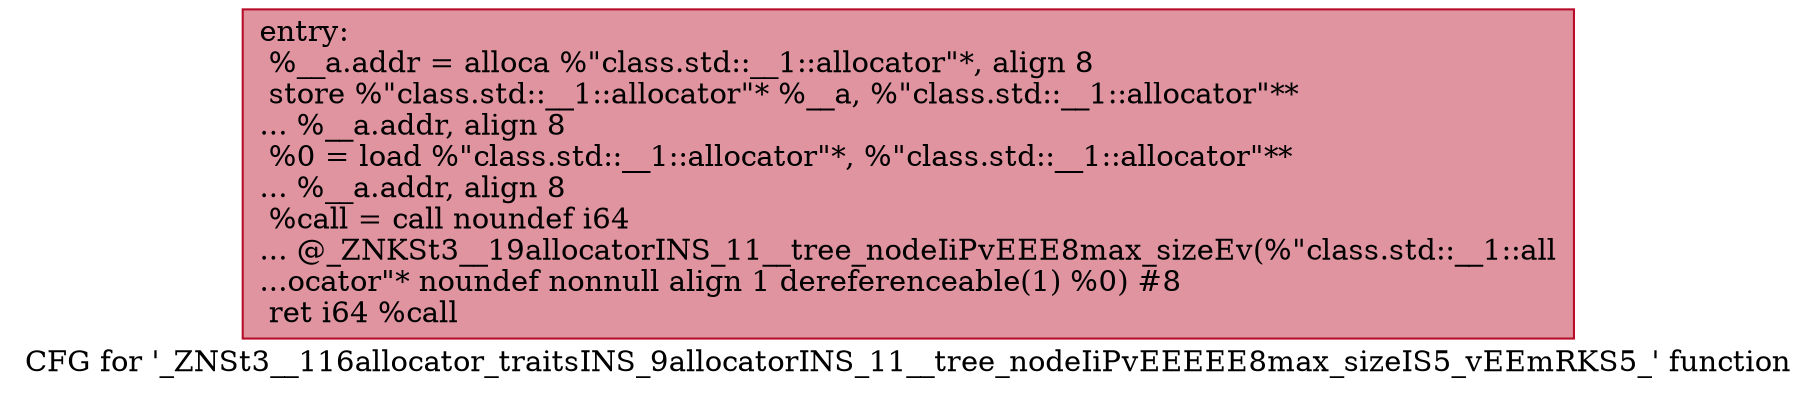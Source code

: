 digraph "CFG for '_ZNSt3__116allocator_traitsINS_9allocatorINS_11__tree_nodeIiPvEEEEE8max_sizeIS5_vEEmRKS5_' function" {
	label="CFG for '_ZNSt3__116allocator_traitsINS_9allocatorINS_11__tree_nodeIiPvEEEEE8max_sizeIS5_vEEmRKS5_' function";

	Node0x60000255d540 [shape=record,color="#b70d28ff", style=filled, fillcolor="#b70d2870",label="{entry:\l  %__a.addr = alloca %\"class.std::__1::allocator\"*, align 8\l  store %\"class.std::__1::allocator\"* %__a, %\"class.std::__1::allocator\"**\l... %__a.addr, align 8\l  %0 = load %\"class.std::__1::allocator\"*, %\"class.std::__1::allocator\"**\l... %__a.addr, align 8\l  %call = call noundef i64\l... @_ZNKSt3__19allocatorINS_11__tree_nodeIiPvEEE8max_sizeEv(%\"class.std::__1::all\l...ocator\"* noundef nonnull align 1 dereferenceable(1) %0) #8\l  ret i64 %call\l}"];
}
